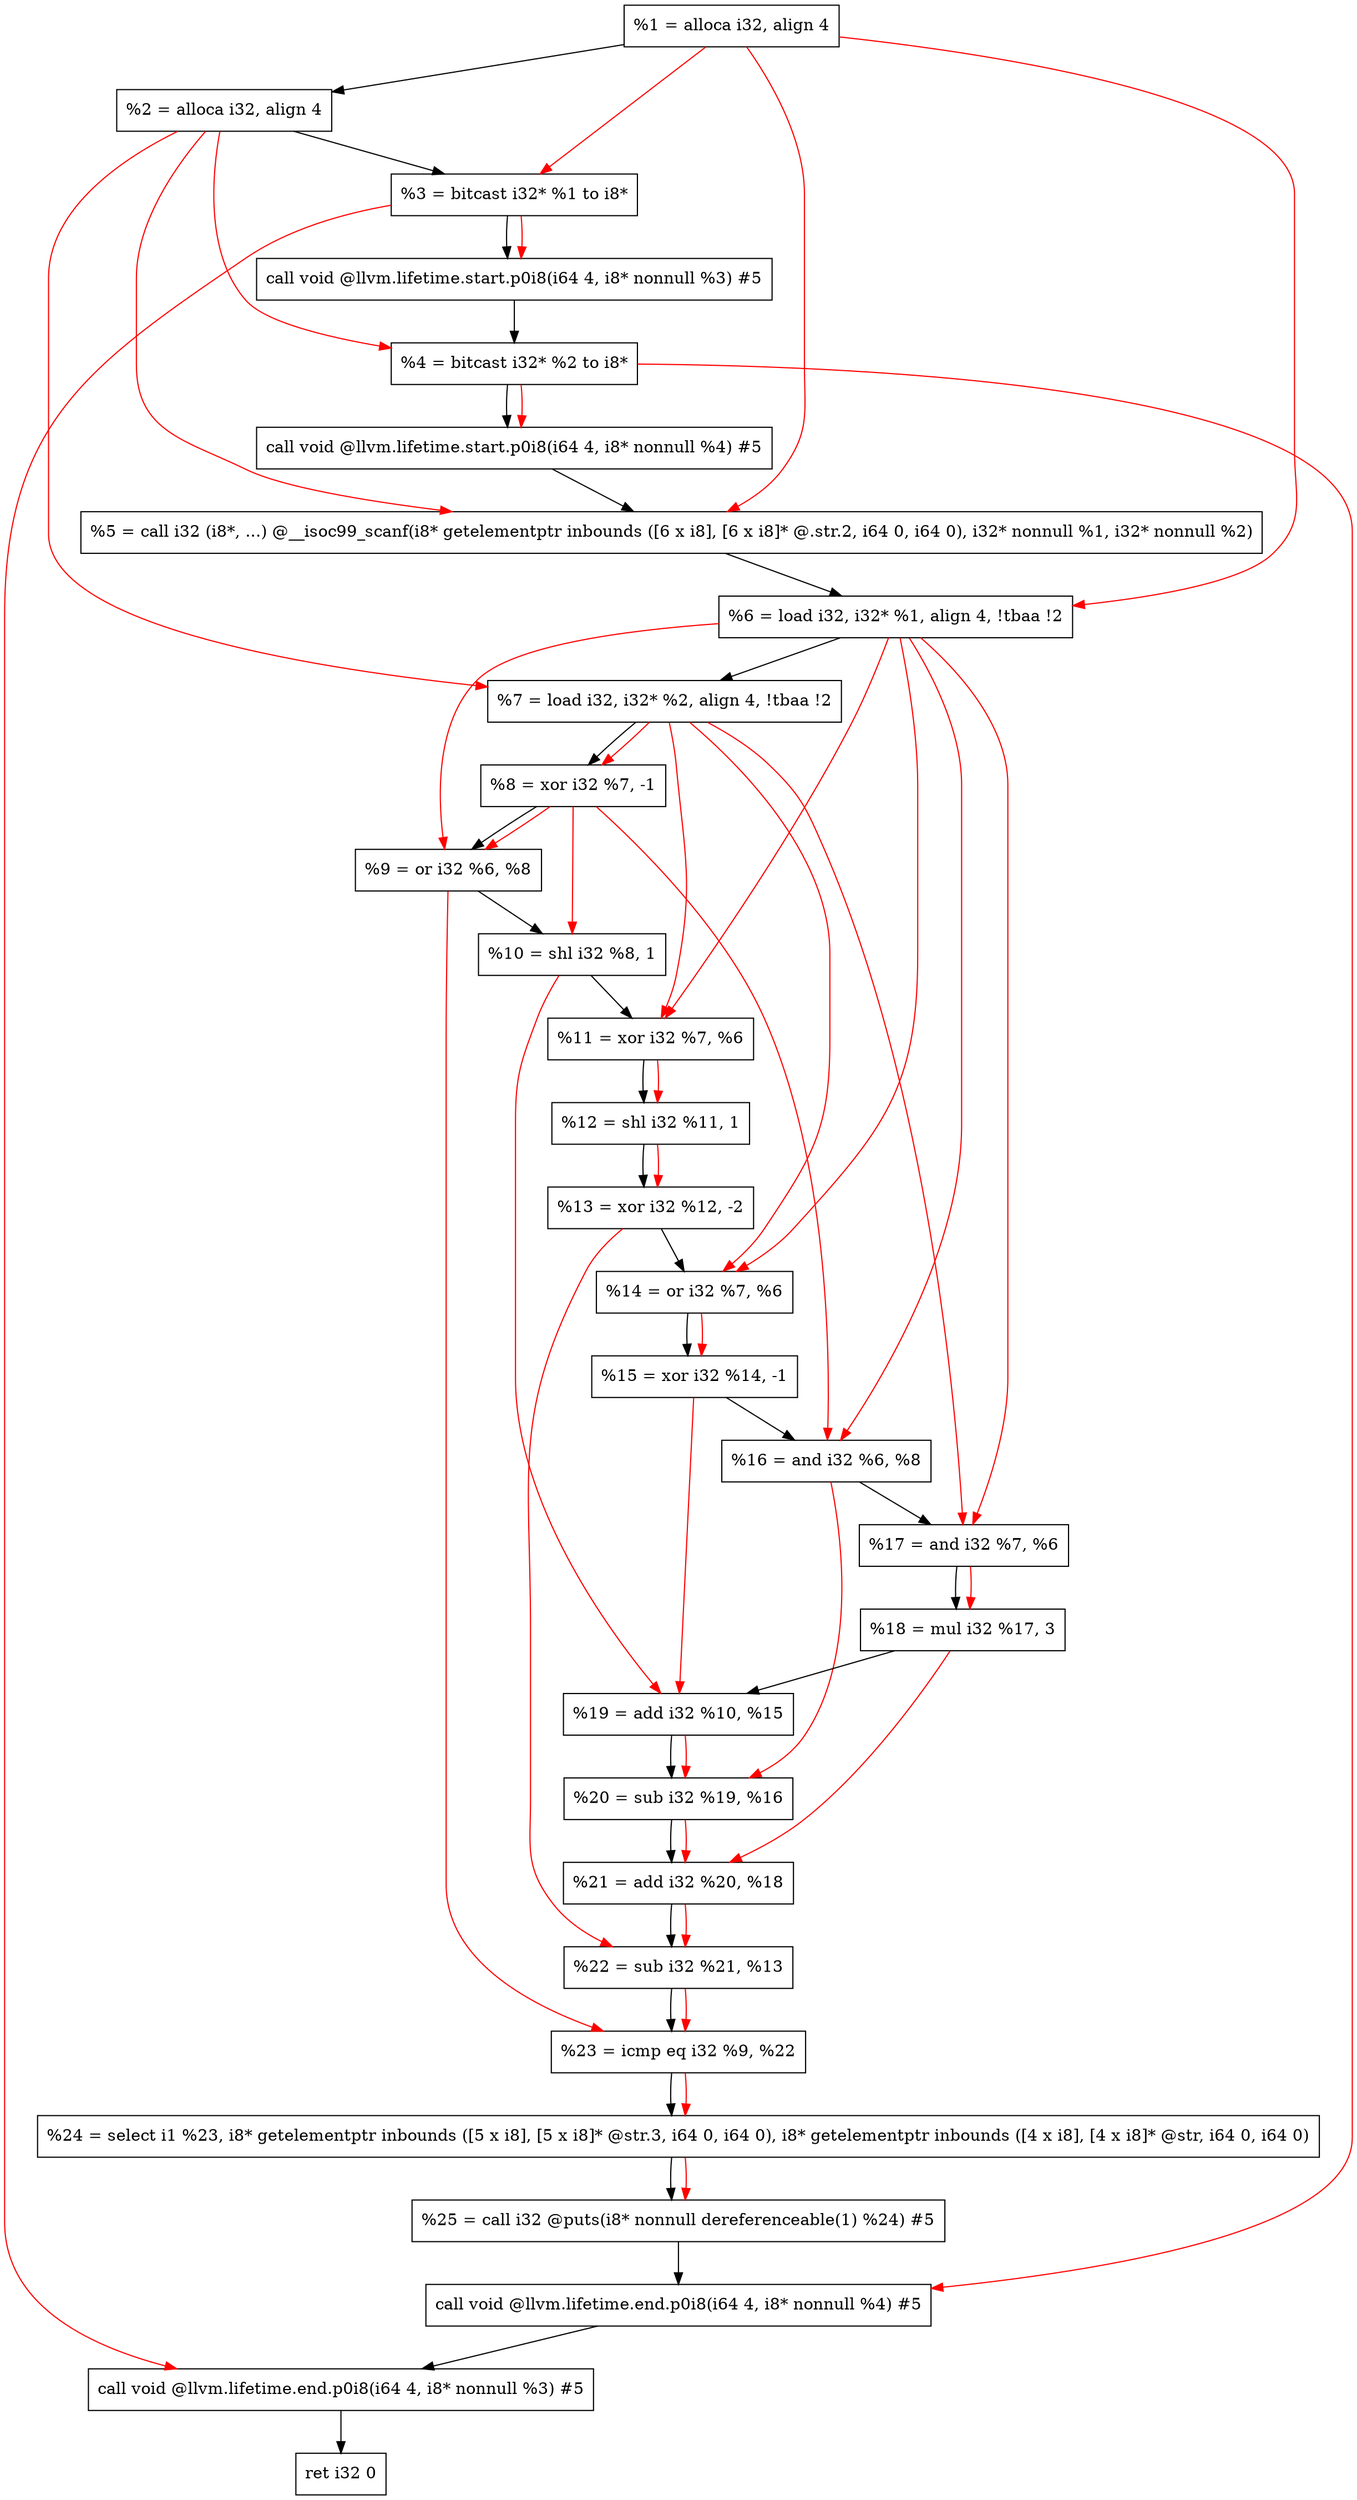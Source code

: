 digraph "DFG for'main' function" {
	Node0x1d437f8[shape=record, label="  %1 = alloca i32, align 4"];
	Node0x1d43878[shape=record, label="  %2 = alloca i32, align 4"];
	Node0x1d43908[shape=record, label="  %3 = bitcast i32* %1 to i8*"];
	Node0x1d43d68[shape=record, label="  call void @llvm.lifetime.start.p0i8(i64 4, i8* nonnull %3) #5"];
	Node0x1d43e48[shape=record, label="  %4 = bitcast i32* %2 to i8*"];
	Node0x1d43f68[shape=record, label="  call void @llvm.lifetime.start.p0i8(i64 4, i8* nonnull %4) #5"];
	Node0x1d441a0[shape=record, label="  %5 = call i32 (i8*, ...) @__isoc99_scanf(i8* getelementptr inbounds ([6 x i8], [6 x i8]* @.str.2, i64 0, i64 0), i32* nonnull %1, i32* nonnull %2)"];
	Node0x1d44258[shape=record, label="  %6 = load i32, i32* %1, align 4, !tbaa !2"];
	Node0x1d451c8[shape=record, label="  %7 = load i32, i32* %2, align 4, !tbaa !2"];
	Node0x1d45850[shape=record, label="  %8 = xor i32 %7, -1"];
	Node0x1d458c0[shape=record, label="  %9 = or i32 %6, %8"];
	Node0x1d45930[shape=record, label="  %10 = shl i32 %8, 1"];
	Node0x1d459a0[shape=record, label="  %11 = xor i32 %7, %6"];
	Node0x1d45a10[shape=record, label="  %12 = shl i32 %11, 1"];
	Node0x1d45a80[shape=record, label="  %13 = xor i32 %12, -2"];
	Node0x1d45af0[shape=record, label="  %14 = or i32 %7, %6"];
	Node0x1d45b60[shape=record, label="  %15 = xor i32 %14, -1"];
	Node0x1d45bd0[shape=record, label="  %16 = and i32 %6, %8"];
	Node0x1d45c40[shape=record, label="  %17 = and i32 %7, %6"];
	Node0x1d45cb0[shape=record, label="  %18 = mul i32 %17, 3"];
	Node0x1d45d20[shape=record, label="  %19 = add i32 %10, %15"];
	Node0x1d45d90[shape=record, label="  %20 = sub i32 %19, %16"];
	Node0x1d45e00[shape=record, label="  %21 = add i32 %20, %18"];
	Node0x1d45e70[shape=record, label="  %22 = sub i32 %21, %13"];
	Node0x1d45ee0[shape=record, label="  %23 = icmp eq i32 %9, %22"];
	Node0x1ce49d8[shape=record, label="  %24 = select i1 %23, i8* getelementptr inbounds ([5 x i8], [5 x i8]* @str.3, i64 0, i64 0), i8* getelementptr inbounds ([4 x i8], [4 x i8]* @str, i64 0, i64 0)"];
	Node0x1d45f70[shape=record, label="  %25 = call i32 @puts(i8* nonnull dereferenceable(1) %24) #5"];
	Node0x1d461c8[shape=record, label="  call void @llvm.lifetime.end.p0i8(i64 4, i8* nonnull %4) #5"];
	Node0x1d46328[shape=record, label="  call void @llvm.lifetime.end.p0i8(i64 4, i8* nonnull %3) #5"];
	Node0x1d463e8[shape=record, label="  ret i32 0"];
	Node0x1d437f8 -> Node0x1d43878;
	Node0x1d43878 -> Node0x1d43908;
	Node0x1d43908 -> Node0x1d43d68;
	Node0x1d43d68 -> Node0x1d43e48;
	Node0x1d43e48 -> Node0x1d43f68;
	Node0x1d43f68 -> Node0x1d441a0;
	Node0x1d441a0 -> Node0x1d44258;
	Node0x1d44258 -> Node0x1d451c8;
	Node0x1d451c8 -> Node0x1d45850;
	Node0x1d45850 -> Node0x1d458c0;
	Node0x1d458c0 -> Node0x1d45930;
	Node0x1d45930 -> Node0x1d459a0;
	Node0x1d459a0 -> Node0x1d45a10;
	Node0x1d45a10 -> Node0x1d45a80;
	Node0x1d45a80 -> Node0x1d45af0;
	Node0x1d45af0 -> Node0x1d45b60;
	Node0x1d45b60 -> Node0x1d45bd0;
	Node0x1d45bd0 -> Node0x1d45c40;
	Node0x1d45c40 -> Node0x1d45cb0;
	Node0x1d45cb0 -> Node0x1d45d20;
	Node0x1d45d20 -> Node0x1d45d90;
	Node0x1d45d90 -> Node0x1d45e00;
	Node0x1d45e00 -> Node0x1d45e70;
	Node0x1d45e70 -> Node0x1d45ee0;
	Node0x1d45ee0 -> Node0x1ce49d8;
	Node0x1ce49d8 -> Node0x1d45f70;
	Node0x1d45f70 -> Node0x1d461c8;
	Node0x1d461c8 -> Node0x1d46328;
	Node0x1d46328 -> Node0x1d463e8;
edge [color=red]
	Node0x1d437f8 -> Node0x1d43908;
	Node0x1d43908 -> Node0x1d43d68;
	Node0x1d43878 -> Node0x1d43e48;
	Node0x1d43e48 -> Node0x1d43f68;
	Node0x1d437f8 -> Node0x1d441a0;
	Node0x1d43878 -> Node0x1d441a0;
	Node0x1d437f8 -> Node0x1d44258;
	Node0x1d43878 -> Node0x1d451c8;
	Node0x1d451c8 -> Node0x1d45850;
	Node0x1d44258 -> Node0x1d458c0;
	Node0x1d45850 -> Node0x1d458c0;
	Node0x1d45850 -> Node0x1d45930;
	Node0x1d451c8 -> Node0x1d459a0;
	Node0x1d44258 -> Node0x1d459a0;
	Node0x1d459a0 -> Node0x1d45a10;
	Node0x1d45a10 -> Node0x1d45a80;
	Node0x1d451c8 -> Node0x1d45af0;
	Node0x1d44258 -> Node0x1d45af0;
	Node0x1d45af0 -> Node0x1d45b60;
	Node0x1d44258 -> Node0x1d45bd0;
	Node0x1d45850 -> Node0x1d45bd0;
	Node0x1d451c8 -> Node0x1d45c40;
	Node0x1d44258 -> Node0x1d45c40;
	Node0x1d45c40 -> Node0x1d45cb0;
	Node0x1d45930 -> Node0x1d45d20;
	Node0x1d45b60 -> Node0x1d45d20;
	Node0x1d45d20 -> Node0x1d45d90;
	Node0x1d45bd0 -> Node0x1d45d90;
	Node0x1d45d90 -> Node0x1d45e00;
	Node0x1d45cb0 -> Node0x1d45e00;
	Node0x1d45e00 -> Node0x1d45e70;
	Node0x1d45a80 -> Node0x1d45e70;
	Node0x1d458c0 -> Node0x1d45ee0;
	Node0x1d45e70 -> Node0x1d45ee0;
	Node0x1d45ee0 -> Node0x1ce49d8;
	Node0x1ce49d8 -> Node0x1d45f70;
	Node0x1d43e48 -> Node0x1d461c8;
	Node0x1d43908 -> Node0x1d46328;
}
